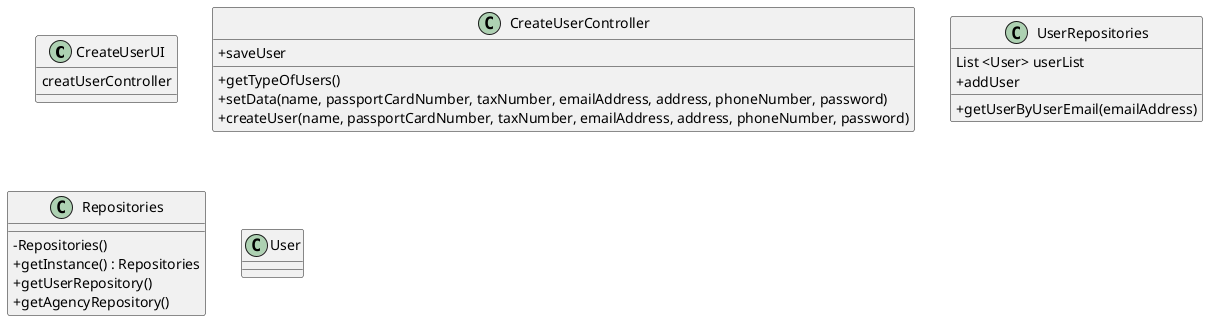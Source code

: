 @startuml
'skinparam monochrome true
skinparam packageStyle rectangle
skinparam shadowing false
skinparam linetype polyline
'skinparam linetype orto

skinparam classAttributeIconSize 0

'left to right direction

class CreateUserUI{
creatUserController
}

class CreateUserController{
+getTypeOfUsers()
+setData(name, passportCardNumber, taxNumber, emailAddress, address, phoneNumber, password)
+createUser(name, passportCardNumber, taxNumber, emailAddress, address, phoneNumber, password)
+saveUser
}

class UserRepositories{
List <User> userList
+ addUser
+ getUserByUserEmail(emailAddress)
}

class Repositories{
-Repositories()
+getInstance() : Repositories
+getUserRepository()
+getAgencyRepository()
}

class User{
}
@enduml